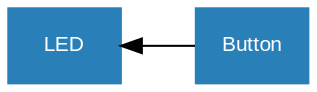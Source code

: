 /* vim: set et sw=4 sts=4: */

digraph {
    graph [rankdir=RL];
    node [shape=rect, style=filled, color="#2980b9", fontname=Arial, fontcolor="#ffffff", fontsize=10];
    edge [arrowhead=normal, style=solid];

    Button -> LED;
}
